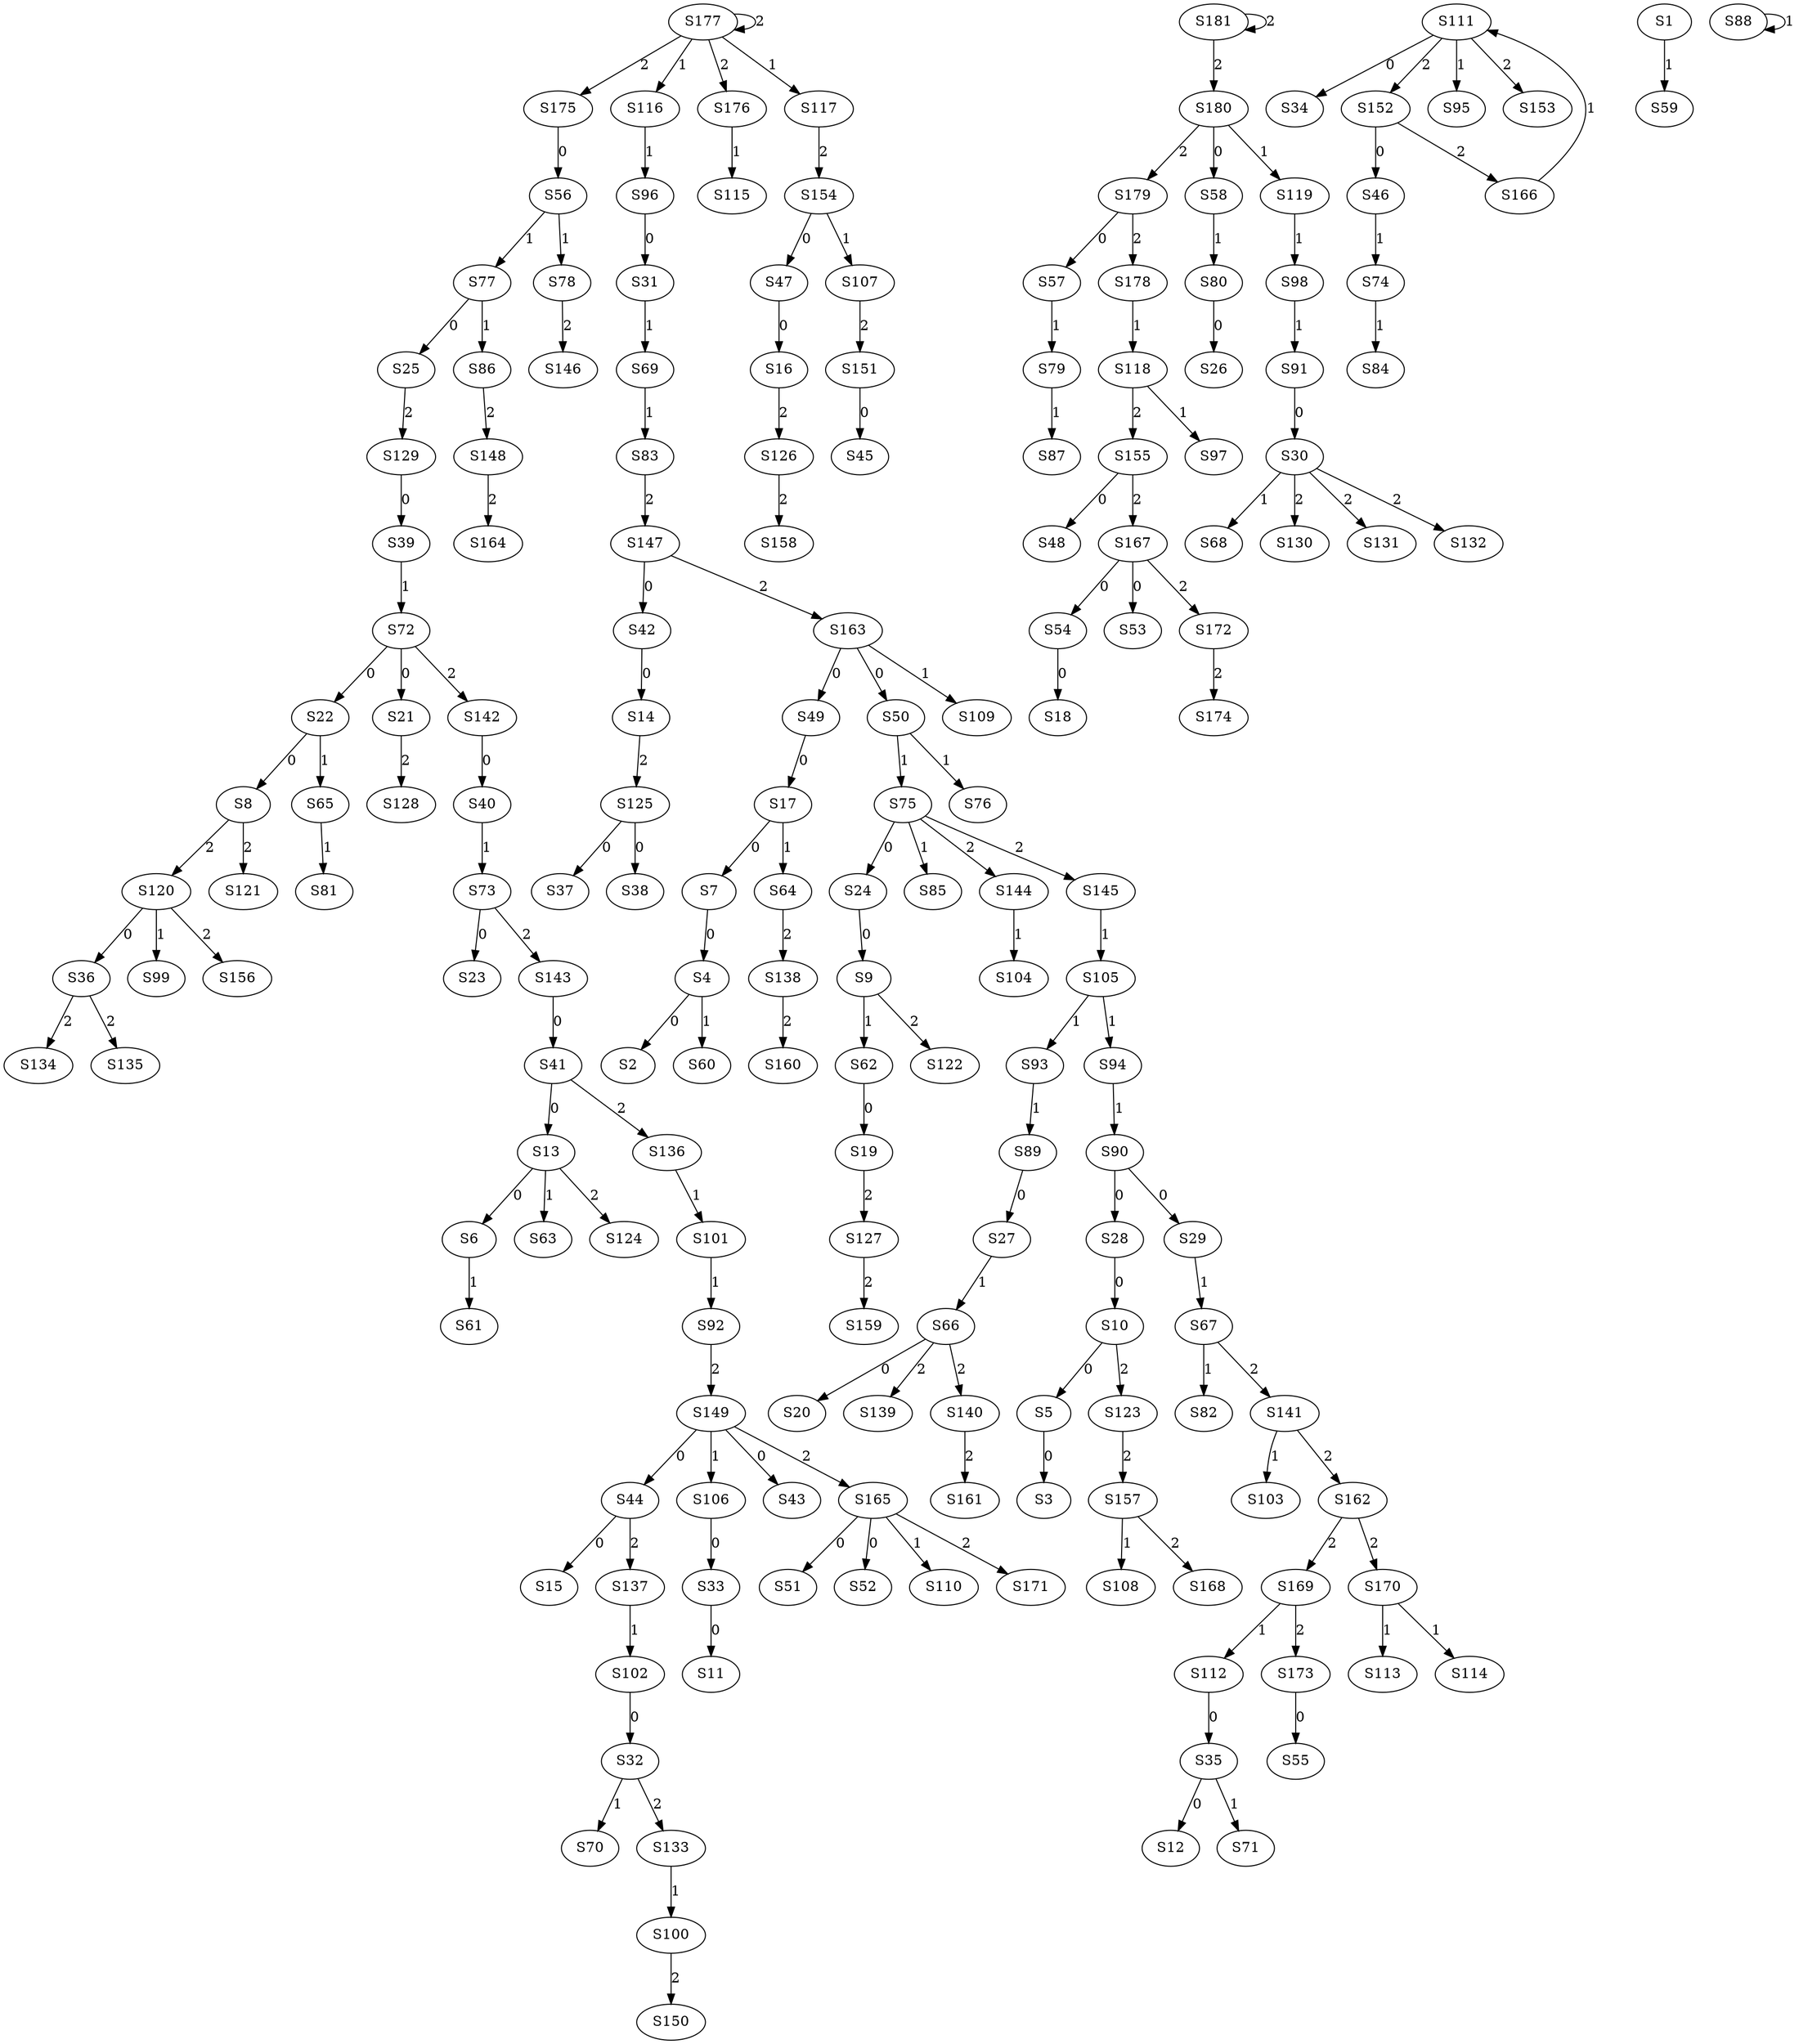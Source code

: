 strict digraph {
	S4 -> S2 [ label = 0 ];
	S5 -> S3 [ label = 0 ];
	S7 -> S4 [ label = 0 ];
	S10 -> S5 [ label = 0 ];
	S13 -> S6 [ label = 0 ];
	S17 -> S7 [ label = 0 ];
	S22 -> S8 [ label = 0 ];
	S24 -> S9 [ label = 0 ];
	S28 -> S10 [ label = 0 ];
	S33 -> S11 [ label = 0 ];
	S35 -> S12 [ label = 0 ];
	S41 -> S13 [ label = 0 ];
	S42 -> S14 [ label = 0 ];
	S44 -> S15 [ label = 0 ];
	S47 -> S16 [ label = 0 ];
	S49 -> S17 [ label = 0 ];
	S54 -> S18 [ label = 0 ];
	S62 -> S19 [ label = 0 ];
	S66 -> S20 [ label = 0 ];
	S72 -> S21 [ label = 0 ];
	S72 -> S22 [ label = 0 ];
	S73 -> S23 [ label = 0 ];
	S75 -> S24 [ label = 0 ];
	S77 -> S25 [ label = 0 ];
	S80 -> S26 [ label = 0 ];
	S89 -> S27 [ label = 0 ];
	S90 -> S28 [ label = 0 ];
	S90 -> S29 [ label = 0 ];
	S91 -> S30 [ label = 0 ];
	S96 -> S31 [ label = 0 ];
	S102 -> S32 [ label = 0 ];
	S106 -> S33 [ label = 0 ];
	S111 -> S34 [ label = 0 ];
	S112 -> S35 [ label = 0 ];
	S120 -> S36 [ label = 0 ];
	S125 -> S37 [ label = 0 ];
	S125 -> S38 [ label = 0 ];
	S129 -> S39 [ label = 0 ];
	S142 -> S40 [ label = 0 ];
	S143 -> S41 [ label = 0 ];
	S147 -> S42 [ label = 0 ];
	S149 -> S43 [ label = 0 ];
	S149 -> S44 [ label = 0 ];
	S151 -> S45 [ label = 0 ];
	S152 -> S46 [ label = 0 ];
	S154 -> S47 [ label = 0 ];
	S155 -> S48 [ label = 0 ];
	S163 -> S49 [ label = 0 ];
	S163 -> S50 [ label = 0 ];
	S165 -> S51 [ label = 0 ];
	S165 -> S52 [ label = 0 ];
	S167 -> S53 [ label = 0 ];
	S167 -> S54 [ label = 0 ];
	S173 -> S55 [ label = 0 ];
	S175 -> S56 [ label = 0 ];
	S179 -> S57 [ label = 0 ];
	S180 -> S58 [ label = 0 ];
	S1 -> S59 [ label = 1 ];
	S4 -> S60 [ label = 1 ];
	S6 -> S61 [ label = 1 ];
	S9 -> S62 [ label = 1 ];
	S13 -> S63 [ label = 1 ];
	S17 -> S64 [ label = 1 ];
	S22 -> S65 [ label = 1 ];
	S27 -> S66 [ label = 1 ];
	S29 -> S67 [ label = 1 ];
	S30 -> S68 [ label = 1 ];
	S31 -> S69 [ label = 1 ];
	S32 -> S70 [ label = 1 ];
	S35 -> S71 [ label = 1 ];
	S39 -> S72 [ label = 1 ];
	S40 -> S73 [ label = 1 ];
	S46 -> S74 [ label = 1 ];
	S50 -> S75 [ label = 1 ];
	S50 -> S76 [ label = 1 ];
	S56 -> S77 [ label = 1 ];
	S56 -> S78 [ label = 1 ];
	S57 -> S79 [ label = 1 ];
	S58 -> S80 [ label = 1 ];
	S65 -> S81 [ label = 1 ];
	S67 -> S82 [ label = 1 ];
	S69 -> S83 [ label = 1 ];
	S74 -> S84 [ label = 1 ];
	S75 -> S85 [ label = 1 ];
	S77 -> S86 [ label = 1 ];
	S79 -> S87 [ label = 1 ];
	S88 -> S88 [ label = 1 ];
	S93 -> S89 [ label = 1 ];
	S94 -> S90 [ label = 1 ];
	S98 -> S91 [ label = 1 ];
	S101 -> S92 [ label = 1 ];
	S105 -> S93 [ label = 1 ];
	S105 -> S94 [ label = 1 ];
	S111 -> S95 [ label = 1 ];
	S116 -> S96 [ label = 1 ];
	S118 -> S97 [ label = 1 ];
	S119 -> S98 [ label = 1 ];
	S120 -> S99 [ label = 1 ];
	S133 -> S100 [ label = 1 ];
	S136 -> S101 [ label = 1 ];
	S137 -> S102 [ label = 1 ];
	S141 -> S103 [ label = 1 ];
	S144 -> S104 [ label = 1 ];
	S145 -> S105 [ label = 1 ];
	S149 -> S106 [ label = 1 ];
	S154 -> S107 [ label = 1 ];
	S157 -> S108 [ label = 1 ];
	S163 -> S109 [ label = 1 ];
	S165 -> S110 [ label = 1 ];
	S166 -> S111 [ label = 1 ];
	S169 -> S112 [ label = 1 ];
	S170 -> S113 [ label = 1 ];
	S170 -> S114 [ label = 1 ];
	S176 -> S115 [ label = 1 ];
	S177 -> S116 [ label = 1 ];
	S177 -> S117 [ label = 1 ];
	S178 -> S118 [ label = 1 ];
	S180 -> S119 [ label = 1 ];
	S8 -> S120 [ label = 2 ];
	S8 -> S121 [ label = 2 ];
	S9 -> S122 [ label = 2 ];
	S10 -> S123 [ label = 2 ];
	S13 -> S124 [ label = 2 ];
	S14 -> S125 [ label = 2 ];
	S16 -> S126 [ label = 2 ];
	S19 -> S127 [ label = 2 ];
	S21 -> S128 [ label = 2 ];
	S25 -> S129 [ label = 2 ];
	S30 -> S130 [ label = 2 ];
	S30 -> S131 [ label = 2 ];
	S30 -> S132 [ label = 2 ];
	S32 -> S133 [ label = 2 ];
	S36 -> S134 [ label = 2 ];
	S36 -> S135 [ label = 2 ];
	S41 -> S136 [ label = 2 ];
	S44 -> S137 [ label = 2 ];
	S64 -> S138 [ label = 2 ];
	S66 -> S139 [ label = 2 ];
	S66 -> S140 [ label = 2 ];
	S67 -> S141 [ label = 2 ];
	S72 -> S142 [ label = 2 ];
	S73 -> S143 [ label = 2 ];
	S75 -> S144 [ label = 2 ];
	S75 -> S145 [ label = 2 ];
	S78 -> S146 [ label = 2 ];
	S83 -> S147 [ label = 2 ];
	S86 -> S148 [ label = 2 ];
	S92 -> S149 [ label = 2 ];
	S100 -> S150 [ label = 2 ];
	S107 -> S151 [ label = 2 ];
	S111 -> S152 [ label = 2 ];
	S111 -> S153 [ label = 2 ];
	S117 -> S154 [ label = 2 ];
	S118 -> S155 [ label = 2 ];
	S120 -> S156 [ label = 2 ];
	S123 -> S157 [ label = 2 ];
	S126 -> S158 [ label = 2 ];
	S127 -> S159 [ label = 2 ];
	S138 -> S160 [ label = 2 ];
	S140 -> S161 [ label = 2 ];
	S141 -> S162 [ label = 2 ];
	S147 -> S163 [ label = 2 ];
	S148 -> S164 [ label = 2 ];
	S149 -> S165 [ label = 2 ];
	S152 -> S166 [ label = 2 ];
	S155 -> S167 [ label = 2 ];
	S157 -> S168 [ label = 2 ];
	S162 -> S169 [ label = 2 ];
	S162 -> S170 [ label = 2 ];
	S165 -> S171 [ label = 2 ];
	S167 -> S172 [ label = 2 ];
	S169 -> S173 [ label = 2 ];
	S172 -> S174 [ label = 2 ];
	S177 -> S175 [ label = 2 ];
	S177 -> S176 [ label = 2 ];
	S177 -> S177 [ label = 2 ];
	S179 -> S178 [ label = 2 ];
	S180 -> S179 [ label = 2 ];
	S181 -> S180 [ label = 2 ];
	S181 -> S181 [ label = 2 ];
}